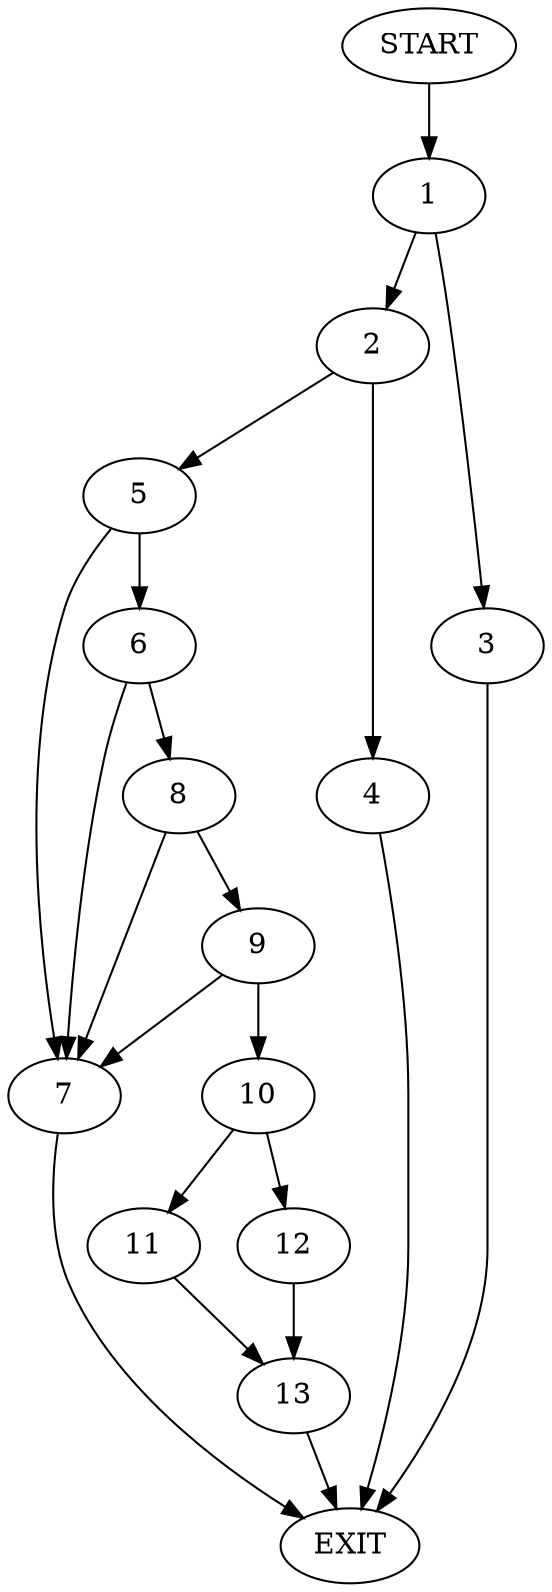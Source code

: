 digraph {
0 [label="START"]
14 [label="EXIT"]
0 -> 1
1 -> 2
1 -> 3
3 -> 14
2 -> 4
2 -> 5
4 -> 14
5 -> 6
5 -> 7
6 -> 8
6 -> 7
7 -> 14
8 -> 9
8 -> 7
9 -> 10
9 -> 7
10 -> 11
10 -> 12
11 -> 13
12 -> 13
13 -> 14
}
